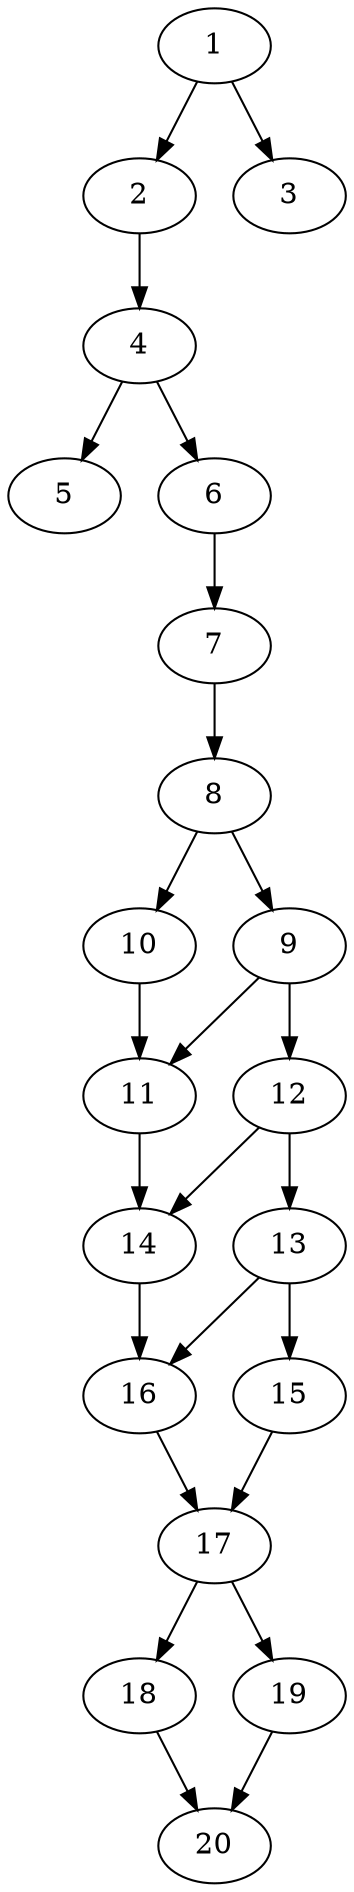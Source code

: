 // DAG automatically generated by daggen at Thu Oct  3 13:58:42 2019
// ./daggen --dot -n 20 --ccr 0.5 --fat 0.3 --regular 0.7 --density 0.7 --mindata 5242880 --maxdata 52428800 
digraph G {
  1 [size="23291904", alpha="0.03", expect_size="11645952"] 
  1 -> 2 [size ="11645952"]
  1 -> 3 [size ="11645952"]
  2 [size="56657920", alpha="0.10", expect_size="28328960"] 
  2 -> 4 [size ="28328960"]
  3 [size="20033536", alpha="0.20", expect_size="10016768"] 
  4 [size="10518528", alpha="0.10", expect_size="5259264"] 
  4 -> 5 [size ="5259264"]
  4 -> 6 [size ="5259264"]
  5 [size="77864960", alpha="0.07", expect_size="38932480"] 
  6 [size="17272832", alpha="0.02", expect_size="8636416"] 
  6 -> 7 [size ="8636416"]
  7 [size="48238592", alpha="0.03", expect_size="24119296"] 
  7 -> 8 [size ="24119296"]
  8 [size="38875136", alpha="0.13", expect_size="19437568"] 
  8 -> 9 [size ="19437568"]
  8 -> 10 [size ="19437568"]
  9 [size="15202304", alpha="0.04", expect_size="7601152"] 
  9 -> 11 [size ="7601152"]
  9 -> 12 [size ="7601152"]
  10 [size="83060736", alpha="0.16", expect_size="41530368"] 
  10 -> 11 [size ="41530368"]
  11 [size="78886912", alpha="0.06", expect_size="39443456"] 
  11 -> 14 [size ="39443456"]
  12 [size="91854848", alpha="0.14", expect_size="45927424"] 
  12 -> 13 [size ="45927424"]
  12 -> 14 [size ="45927424"]
  13 [size="45752320", alpha="0.07", expect_size="22876160"] 
  13 -> 15 [size ="22876160"]
  13 -> 16 [size ="22876160"]
  14 [size="45447168", alpha="0.10", expect_size="22723584"] 
  14 -> 16 [size ="22723584"]
  15 [size="91043840", alpha="0.01", expect_size="45521920"] 
  15 -> 17 [size ="45521920"]
  16 [size="28846080", alpha="0.10", expect_size="14423040"] 
  16 -> 17 [size ="14423040"]
  17 [size="39211008", alpha="0.17", expect_size="19605504"] 
  17 -> 18 [size ="19605504"]
  17 -> 19 [size ="19605504"]
  18 [size="55570432", alpha="0.14", expect_size="27785216"] 
  18 -> 20 [size ="27785216"]
  19 [size="20979712", alpha="0.06", expect_size="10489856"] 
  19 -> 20 [size ="10489856"]
  20 [size="41705472", alpha="0.07", expect_size="20852736"] 
}
